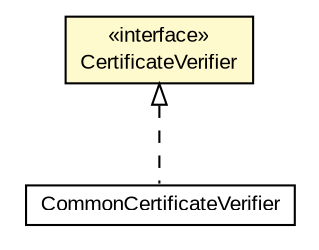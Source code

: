 #!/usr/local/bin/dot
#
# Class diagram 
# Generated by UMLGraph version R5_6-24-gf6e263 (http://www.umlgraph.org/)
#

digraph G {
	edge [fontname="arial",fontsize=10,labelfontname="arial",labelfontsize=10];
	node [fontname="arial",fontsize=10,shape=plaintext];
	nodesep=0.25;
	ranksep=0.5;
	// eu.europa.esig.dss.validation.CommonCertificateVerifier
	c249915 [label=<<table title="eu.europa.esig.dss.validation.CommonCertificateVerifier" border="0" cellborder="1" cellspacing="0" cellpadding="2" port="p" href="./CommonCertificateVerifier.html">
		<tr><td><table border="0" cellspacing="0" cellpadding="1">
<tr><td align="center" balign="center"> CommonCertificateVerifier </td></tr>
		</table></td></tr>
		</table>>, URL="./CommonCertificateVerifier.html", fontname="arial", fontcolor="black", fontsize=10.0];
	// eu.europa.esig.dss.validation.CertificateVerifier
	c249918 [label=<<table title="eu.europa.esig.dss.validation.CertificateVerifier" border="0" cellborder="1" cellspacing="0" cellpadding="2" port="p" bgcolor="lemonChiffon" href="./CertificateVerifier.html">
		<tr><td><table border="0" cellspacing="0" cellpadding="1">
<tr><td align="center" balign="center"> &#171;interface&#187; </td></tr>
<tr><td align="center" balign="center"> CertificateVerifier </td></tr>
		</table></td></tr>
		</table>>, URL="./CertificateVerifier.html", fontname="arial", fontcolor="black", fontsize=10.0];
	//eu.europa.esig.dss.validation.CommonCertificateVerifier implements eu.europa.esig.dss.validation.CertificateVerifier
	c249918:p -> c249915:p [dir=back,arrowtail=empty,style=dashed];
}

